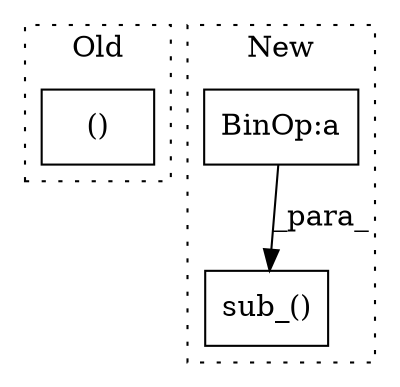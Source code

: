 digraph G {
subgraph cluster0 {
1 [label="()" a="54" s="3245" l="5" shape="box"];
label = "Old";
style="dotted";
}
subgraph cluster1 {
2 [label="sub_()" a="75" s="3636,3675" l="14,1" shape="box"];
3 [label="BinOp:a" a="82" s="3500" l="3" shape="box"];
label = "New";
style="dotted";
}
3 -> 2 [label="_para_"];
}